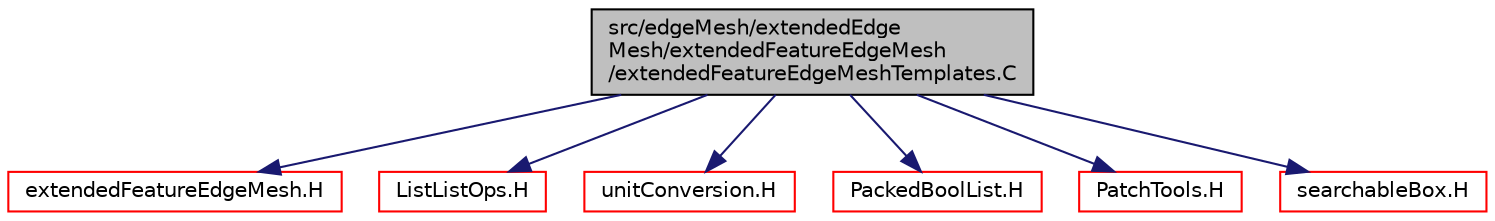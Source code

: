 digraph "src/edgeMesh/extendedEdgeMesh/extendedFeatureEdgeMesh/extendedFeatureEdgeMeshTemplates.C"
{
  bgcolor="transparent";
  edge [fontname="Helvetica",fontsize="10",labelfontname="Helvetica",labelfontsize="10"];
  node [fontname="Helvetica",fontsize="10",shape=record];
  Node1 [label="src/edgeMesh/extendedEdge\lMesh/extendedFeatureEdgeMesh\l/extendedFeatureEdgeMeshTemplates.C",height=0.2,width=0.4,color="black", fillcolor="grey75", style="filled", fontcolor="black"];
  Node1 -> Node2 [color="midnightblue",fontsize="10",style="solid",fontname="Helvetica"];
  Node2 [label="extendedFeatureEdgeMesh.H",height=0.2,width=0.4,color="red",URL="$a05112.html"];
  Node1 -> Node3 [color="midnightblue",fontsize="10",style="solid",fontname="Helvetica"];
  Node3 [label="ListListOps.H",height=0.2,width=0.4,color="red",URL="$a07965.html"];
  Node1 -> Node4 [color="midnightblue",fontsize="10",style="solid",fontname="Helvetica"];
  Node4 [label="unitConversion.H",height=0.2,width=0.4,color="red",URL="$a08510.html",tooltip="Unit conversion functions. "];
  Node1 -> Node5 [color="midnightblue",fontsize="10",style="solid",fontname="Helvetica"];
  Node5 [label="PackedBoolList.H",height=0.2,width=0.4,color="red",URL="$a07970.html"];
  Node1 -> Node6 [color="midnightblue",fontsize="10",style="solid",fontname="Helvetica"];
  Node6 [label="PatchTools.H",height=0.2,width=0.4,color="red",URL="$a09048.html"];
  Node1 -> Node7 [color="midnightblue",fontsize="10",style="solid",fontname="Helvetica"];
  Node7 [label="searchableBox.H",height=0.2,width=0.4,color="red",URL="$a07663.html"];
}
